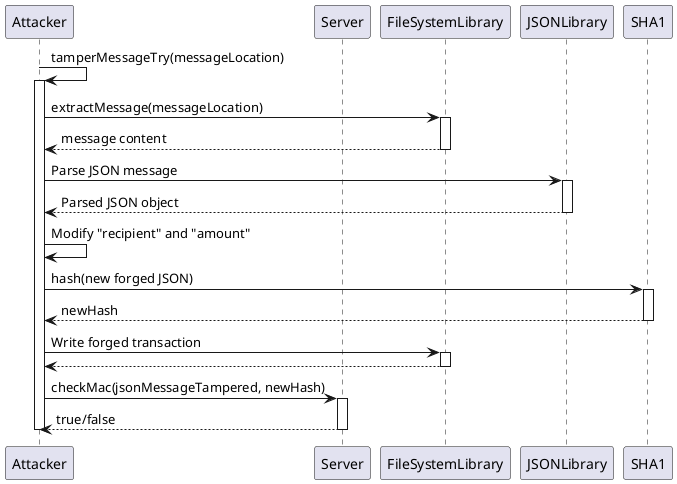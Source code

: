 @startuml
participant Attacker
participant Server
participant FileSystemLibrary
participant JSONLibrary
participant SHA1

Attacker -> Attacker: tamperMessageTry(messageLocation)
activate Attacker

Attacker -> FileSystemLibrary: extractMessage(messageLocation)
activate FileSystemLibrary
FileSystemLibrary --> Attacker: message content
deactivate FileSystemLibrary

Attacker -> JSONLibrary: Parse JSON message
activate JSONLibrary
JSONLibrary --> Attacker: Parsed JSON object
deactivate JSONLibrary

Attacker -> Attacker: Modify "recipient" and "amount"

Attacker -> SHA1: hash(new forged JSON)
activate SHA1
SHA1 --> Attacker: newHash
deactivate SHA1

Attacker -> FileSystemLibrary: Write forged transaction
activate FileSystemLibrary
FileSystemLibrary --> Attacker:
deactivate FileSystemLibrary

Attacker -> Server: checkMac(jsonMessageTampered, newHash)
activate Server
Server --> Attacker: true/false
deactivate Server

deactivate Attacker
@enduml
